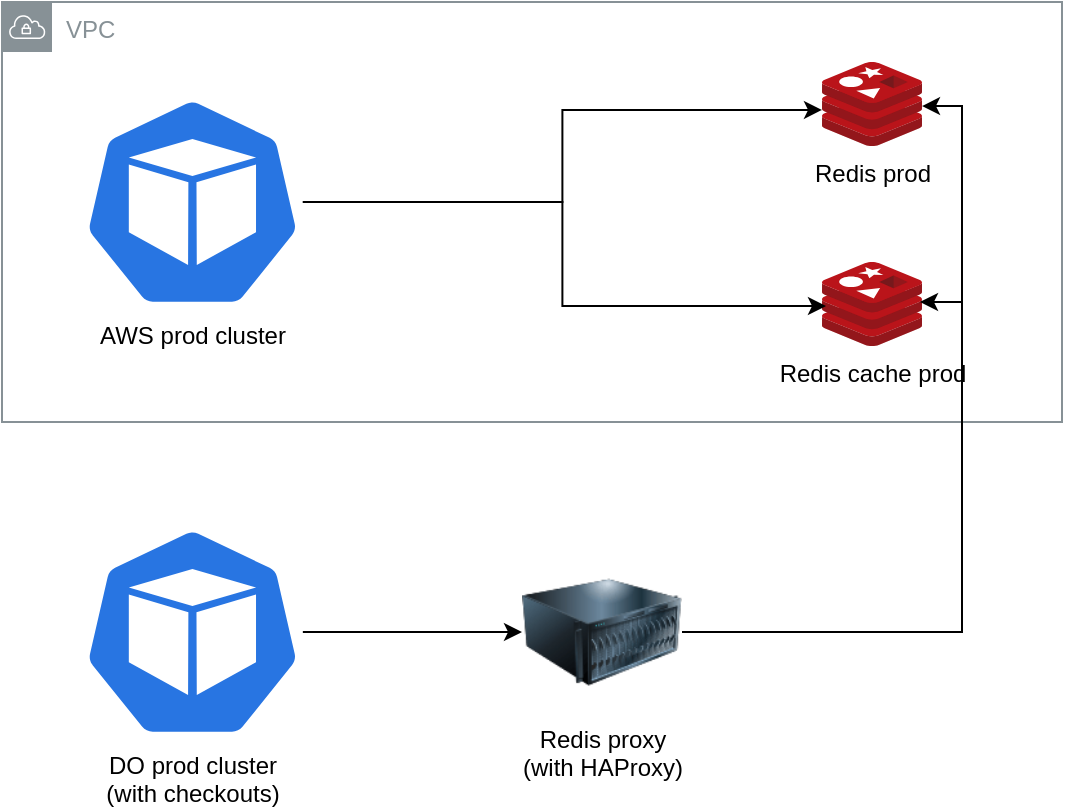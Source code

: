 <mxfile version="24.8.0">
  <diagram name="Page-1" id="VfDq1mur64e9aSF092ui">
    <mxGraphModel dx="986" dy="789" grid="1" gridSize="10" guides="1" tooltips="1" connect="1" arrows="1" fold="1" page="1" pageScale="1" pageWidth="827" pageHeight="1169" math="0" shadow="0">
      <root>
        <mxCell id="0" />
        <mxCell id="1" parent="0" />
        <mxCell id="3N6ceQ4c795ROFLi5ZXj-1" value="VPC" style="sketch=0;outlineConnect=0;gradientColor=none;html=1;whiteSpace=wrap;fontSize=12;fontStyle=0;shape=mxgraph.aws4.group;grIcon=mxgraph.aws4.group_vpc;strokeColor=#879196;fillColor=none;verticalAlign=top;align=left;spacingLeft=30;fontColor=#879196;dashed=0;" vertex="1" parent="1">
          <mxGeometry x="240" y="270" width="530" height="210" as="geometry" />
        </mxCell>
        <mxCell id="3N6ceQ4c795ROFLi5ZXj-2" value="Redis prod" style="image;sketch=0;aspect=fixed;html=1;points=[];align=center;fontSize=12;image=img/lib/mscae/Cache_Redis_Product.svg;" vertex="1" parent="1">
          <mxGeometry x="650" y="300" width="50" height="42" as="geometry" />
        </mxCell>
        <mxCell id="3N6ceQ4c795ROFLi5ZXj-3" value="Redis cache prod" style="image;sketch=0;aspect=fixed;html=1;points=[];align=center;fontSize=12;image=img/lib/mscae/Cache_Redis_Product.svg;" vertex="1" parent="1">
          <mxGeometry x="650" y="400" width="50" height="42" as="geometry" />
        </mxCell>
        <mxCell id="3N6ceQ4c795ROFLi5ZXj-4" value="AWS prod cluster" style="aspect=fixed;sketch=0;html=1;dashed=0;whitespace=wrap;verticalLabelPosition=bottom;verticalAlign=top;fillColor=#2875E2;strokeColor=#ffffff;points=[[0.005,0.63,0],[0.1,0.2,0],[0.9,0.2,0],[0.5,0,0],[0.995,0.63,0],[0.72,0.99,0],[0.5,1,0],[0.28,0.99,0]];shape=mxgraph.kubernetes.icon2;prIcon=pod" vertex="1" parent="1">
          <mxGeometry x="280" y="317" width="110.42" height="106" as="geometry" />
        </mxCell>
        <mxCell id="3N6ceQ4c795ROFLi5ZXj-5" value="Redis proxy&lt;br&gt;(with HAProxy)" style="image;html=1;image=img/lib/clip_art/computers/Server_128x128.png" vertex="1" parent="1">
          <mxGeometry x="500" y="545" width="80" height="80" as="geometry" />
        </mxCell>
        <mxCell id="3N6ceQ4c795ROFLi5ZXj-7" style="edgeStyle=orthogonalEdgeStyle;rounded=0;orthogonalLoop=1;jettySize=auto;html=1;entryX=0;entryY=0.5;entryDx=0;entryDy=0;" edge="1" parent="1" source="3N6ceQ4c795ROFLi5ZXj-6" target="3N6ceQ4c795ROFLi5ZXj-5">
          <mxGeometry relative="1" as="geometry" />
        </mxCell>
        <mxCell id="3N6ceQ4c795ROFLi5ZXj-6" value="DO prod cluster&lt;br&gt;(with checkouts)" style="aspect=fixed;sketch=0;html=1;dashed=0;whitespace=wrap;verticalLabelPosition=bottom;verticalAlign=top;fillColor=#2875E2;strokeColor=#ffffff;points=[[0.005,0.63,0],[0.1,0.2,0],[0.9,0.2,0],[0.5,0,0],[0.995,0.63,0],[0.72,0.99,0],[0.5,1,0],[0.28,0.99,0]];shape=mxgraph.kubernetes.icon2;prIcon=pod" vertex="1" parent="1">
          <mxGeometry x="280" y="532" width="110.42" height="106" as="geometry" />
        </mxCell>
        <mxCell id="3N6ceQ4c795ROFLi5ZXj-8" style="edgeStyle=orthogonalEdgeStyle;rounded=0;orthogonalLoop=1;jettySize=auto;html=1;entryX=0;entryY=0.571;entryDx=0;entryDy=0;entryPerimeter=0;" edge="1" parent="1" source="3N6ceQ4c795ROFLi5ZXj-4" target="3N6ceQ4c795ROFLi5ZXj-2">
          <mxGeometry relative="1" as="geometry" />
        </mxCell>
        <mxCell id="3N6ceQ4c795ROFLi5ZXj-9" style="edgeStyle=orthogonalEdgeStyle;rounded=0;orthogonalLoop=1;jettySize=auto;html=1;entryX=0.04;entryY=0.524;entryDx=0;entryDy=0;entryPerimeter=0;" edge="1" parent="1" source="3N6ceQ4c795ROFLi5ZXj-4" target="3N6ceQ4c795ROFLi5ZXj-3">
          <mxGeometry relative="1" as="geometry" />
        </mxCell>
        <mxCell id="3N6ceQ4c795ROFLi5ZXj-10" style="edgeStyle=orthogonalEdgeStyle;rounded=0;orthogonalLoop=1;jettySize=auto;html=1;entryX=1;entryY=0.524;entryDx=0;entryDy=0;entryPerimeter=0;" edge="1" parent="1" source="3N6ceQ4c795ROFLi5ZXj-5" target="3N6ceQ4c795ROFLi5ZXj-2">
          <mxGeometry relative="1" as="geometry" />
        </mxCell>
        <mxCell id="3N6ceQ4c795ROFLi5ZXj-11" style="edgeStyle=orthogonalEdgeStyle;rounded=0;orthogonalLoop=1;jettySize=auto;html=1;entryX=0.98;entryY=0.476;entryDx=0;entryDy=0;entryPerimeter=0;" edge="1" parent="1" source="3N6ceQ4c795ROFLi5ZXj-5" target="3N6ceQ4c795ROFLi5ZXj-3">
          <mxGeometry relative="1" as="geometry" />
        </mxCell>
      </root>
    </mxGraphModel>
  </diagram>
</mxfile>
